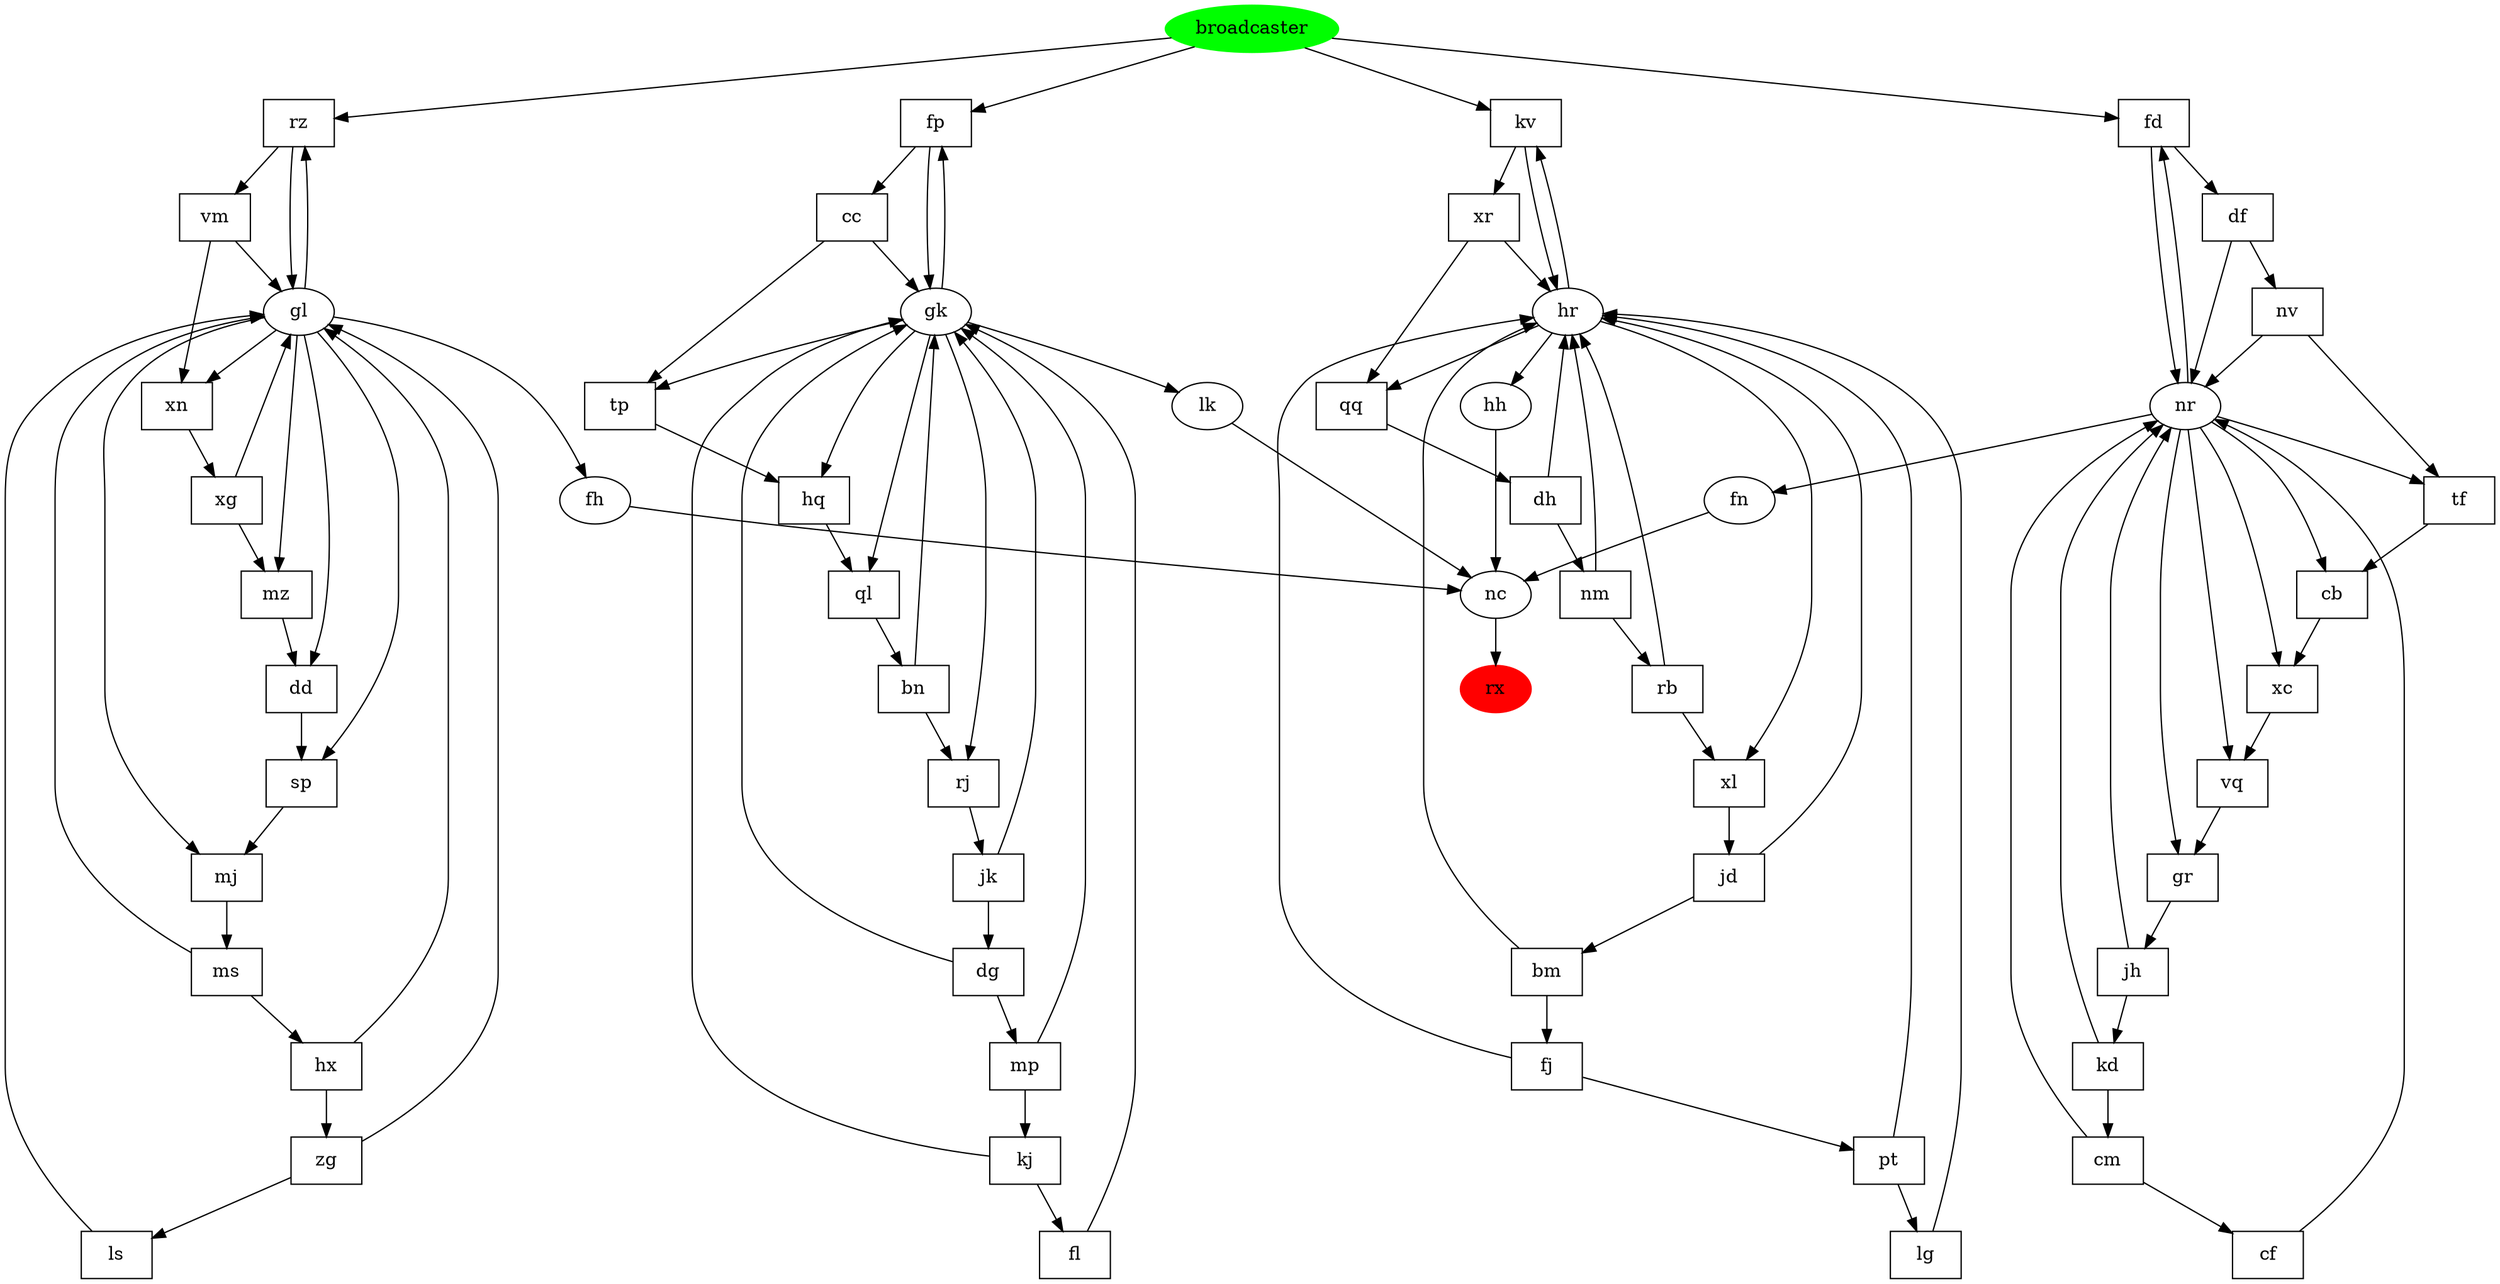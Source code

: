 digraph G {
    broadcaster [style=filled,color=green]
    rx [style=filled,color=red]
    
  ls [shape=rectangle]
    ls -> gl
  rz [shape=rectangle]
    rz -> vm
    rz -> gl
    broadcaster -> rz
    broadcaster -> fp
    broadcaster -> kv
    broadcaster -> fd
  ql [shape=rectangle]
    ql -> bn
  bm [shape=rectangle]
    bm -> hr
    bm -> fj
  fp [shape=rectangle]
    fp -> cc
    fp -> gk
    lk -> nc
  xg [shape=rectangle]
    xg -> gl
    xg -> mz
  dg [shape=rectangle]
    dg -> gk
    dg -> mp
  zg [shape=rectangle]
    zg -> ls
    zg -> gl
  lg [shape=rectangle]
    lg -> hr
  pt [shape=rectangle]
    pt -> lg
    pt -> hr
  sp [shape=rectangle]
    sp -> mj
  ms [shape=rectangle]
    ms -> gl
    ms -> hx
  kj [shape=rectangle]
    kj -> fl
    kj -> gk
  bn [shape=rectangle]
    bn -> rj
    bn -> gk
  xc [shape=rectangle]
    xc -> vq
  fl [shape=rectangle]
    fl -> gk
  dh [shape=rectangle]
    dh -> hr
    dh -> nm
  jk [shape=rectangle]
    jk -> gk
    jk -> dg
  tf [shape=rectangle]
    tf -> cb
  kd [shape=rectangle]
    kd -> cm
    kd -> nr
    hr -> hh
    hr -> kv
    hr -> xl
    hr -> qq
  kv [shape=rectangle]
    kv -> xr
    kv -> hr
  hq [shape=rectangle]
    hq -> ql
    fn -> nc
  vm [shape=rectangle]
    vm -> gl
    vm -> xn
  jh [shape=rectangle]
    jh -> nr
    jh -> kd
  mz [shape=rectangle]
    mz -> dd
  tp [shape=rectangle]
    tp -> hq
  cf [shape=rectangle]
    cf -> nr
  gr [shape=rectangle]
    gr -> jh
  jd [shape=rectangle]
    jd -> hr
    jd -> bm
  xr [shape=rectangle]
    xr -> qq
    xr -> hr
  cm [shape=rectangle]
    cm -> nr
    cm -> cf
    fh -> nc
  rb [shape=rectangle]
    rb -> xl
    rb -> hr
    nc -> rx
  mp [shape=rectangle]
    mp -> gk
    mp -> kj
    nr -> fd
    nr -> gr
    nr -> fn
    nr -> cb
    nr -> tf
    nr -> xc
    nr -> vq
    gl -> fh
    gl -> xn
    gl -> sp
    gl -> mz
    gl -> rz
    gl -> mj
    gl -> dd
  rj [shape=rectangle]
    rj -> jk
    hh -> nc
  fd [shape=rectangle]
    fd -> nr
    fd -> df
    gk -> lk
    gk -> tp
    gk -> fp
    gk -> ql
    gk -> hq
    gk -> rj
  fj [shape=rectangle]
    fj -> pt
    fj -> hr
  qq [shape=rectangle]
    qq -> dh
  df [shape=rectangle]
    df -> nr
    df -> nv
  mj [shape=rectangle]
    mj -> ms
  xn [shape=rectangle]
    xn -> xg
  cc [shape=rectangle]
    cc -> gk
    cc -> tp
  nm [shape=rectangle]
    nm -> rb
    nm -> hr
  dd [shape=rectangle]
    dd -> sp
  vq [shape=rectangle]
    vq -> gr
  cb [shape=rectangle]
    cb -> xc
  nv [shape=rectangle]
    nv -> tf
    nv -> nr
  xl [shape=rectangle]
    xl -> jd
  hx [shape=rectangle]
    hx -> gl
    hx -> zg
}